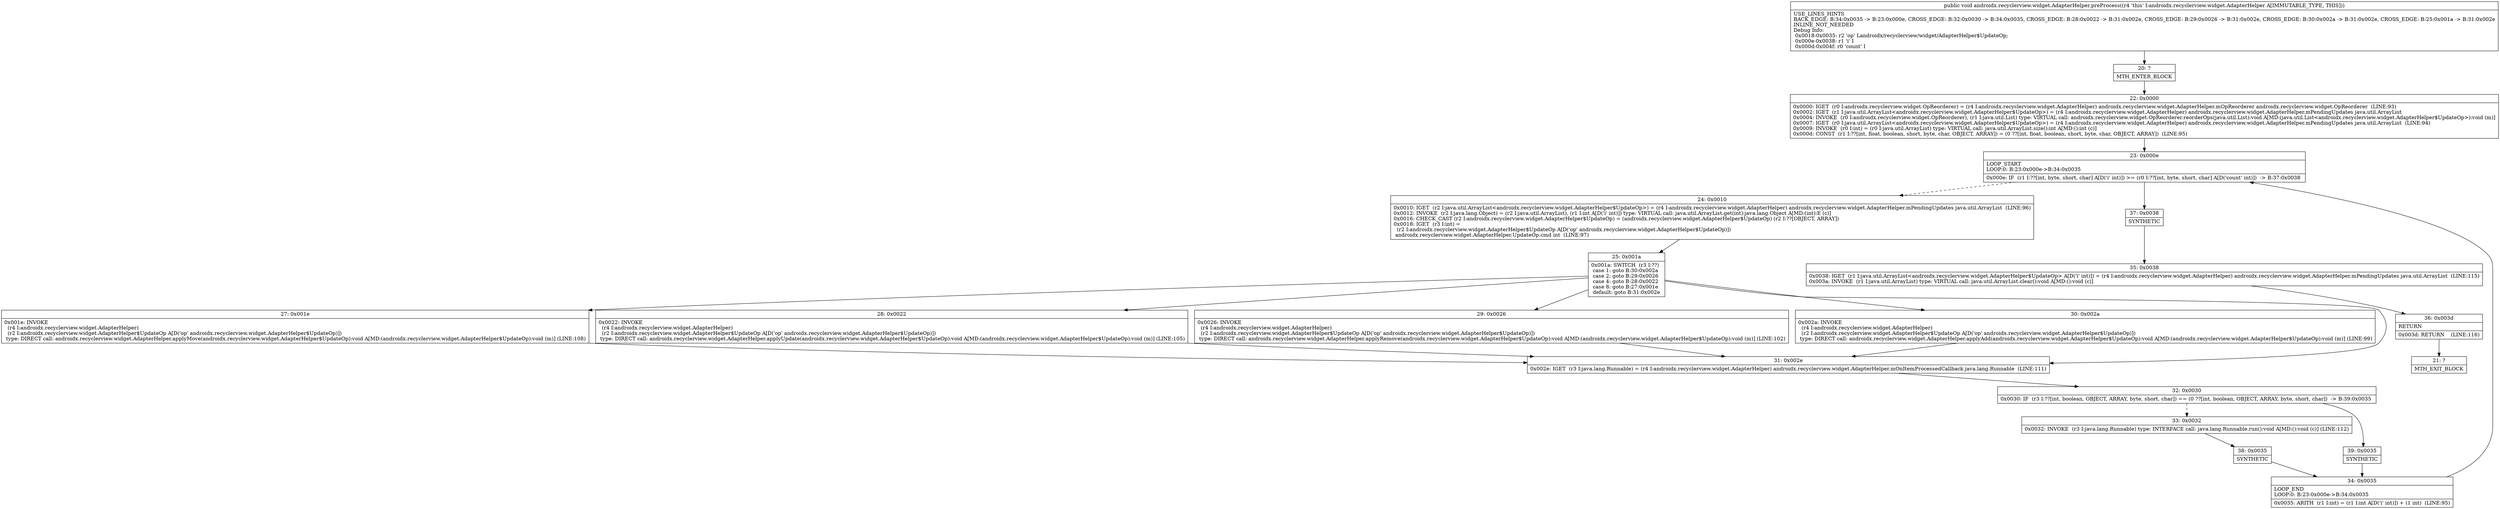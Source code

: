 digraph "CFG forandroidx.recyclerview.widget.AdapterHelper.preProcess()V" {
Node_20 [shape=record,label="{20\:\ ?|MTH_ENTER_BLOCK\l}"];
Node_22 [shape=record,label="{22\:\ 0x0000|0x0000: IGET  (r0 I:androidx.recyclerview.widget.OpReorderer) = (r4 I:androidx.recyclerview.widget.AdapterHelper) androidx.recyclerview.widget.AdapterHelper.mOpReorderer androidx.recyclerview.widget.OpReorderer  (LINE:93)\l0x0002: IGET  (r1 I:java.util.ArrayList\<androidx.recyclerview.widget.AdapterHelper$UpdateOp\>) = (r4 I:androidx.recyclerview.widget.AdapterHelper) androidx.recyclerview.widget.AdapterHelper.mPendingUpdates java.util.ArrayList \l0x0004: INVOKE  (r0 I:androidx.recyclerview.widget.OpReorderer), (r1 I:java.util.List) type: VIRTUAL call: androidx.recyclerview.widget.OpReorderer.reorderOps(java.util.List):void A[MD:(java.util.List\<androidx.recyclerview.widget.AdapterHelper$UpdateOp\>):void (m)]\l0x0007: IGET  (r0 I:java.util.ArrayList\<androidx.recyclerview.widget.AdapterHelper$UpdateOp\>) = (r4 I:androidx.recyclerview.widget.AdapterHelper) androidx.recyclerview.widget.AdapterHelper.mPendingUpdates java.util.ArrayList  (LINE:94)\l0x0009: INVOKE  (r0 I:int) = (r0 I:java.util.ArrayList) type: VIRTUAL call: java.util.ArrayList.size():int A[MD:():int (c)]\l0x000d: CONST  (r1 I:??[int, float, boolean, short, byte, char, OBJECT, ARRAY]) = (0 ??[int, float, boolean, short, byte, char, OBJECT, ARRAY])  (LINE:95)\l}"];
Node_23 [shape=record,label="{23\:\ 0x000e|LOOP_START\lLOOP:0: B:23:0x000e\-\>B:34:0x0035\l|0x000e: IF  (r1 I:??[int, byte, short, char] A[D('i' int)]) \>= (r0 I:??[int, byte, short, char] A[D('count' int)])  \-\> B:37:0x0038 \l}"];
Node_24 [shape=record,label="{24\:\ 0x0010|0x0010: IGET  (r2 I:java.util.ArrayList\<androidx.recyclerview.widget.AdapterHelper$UpdateOp\>) = (r4 I:androidx.recyclerview.widget.AdapterHelper) androidx.recyclerview.widget.AdapterHelper.mPendingUpdates java.util.ArrayList  (LINE:96)\l0x0012: INVOKE  (r2 I:java.lang.Object) = (r2 I:java.util.ArrayList), (r1 I:int A[D('i' int)]) type: VIRTUAL call: java.util.ArrayList.get(int):java.lang.Object A[MD:(int):E (c)]\l0x0016: CHECK_CAST (r2 I:androidx.recyclerview.widget.AdapterHelper$UpdateOp) = (androidx.recyclerview.widget.AdapterHelper$UpdateOp) (r2 I:??[OBJECT, ARRAY]) \l0x0018: IGET  (r3 I:int) = \l  (r2 I:androidx.recyclerview.widget.AdapterHelper$UpdateOp A[D('op' androidx.recyclerview.widget.AdapterHelper$UpdateOp)])\l androidx.recyclerview.widget.AdapterHelper.UpdateOp.cmd int  (LINE:97)\l}"];
Node_25 [shape=record,label="{25\:\ 0x001a|0x001a: SWITCH  (r3 I:??)\l case 1: goto B:30:0x002a\l case 2: goto B:29:0x0026\l case 4: goto B:28:0x0022\l case 8: goto B:27:0x001e\l default: goto B:31:0x002e \l}"];
Node_27 [shape=record,label="{27\:\ 0x001e|0x001e: INVOKE  \l  (r4 I:androidx.recyclerview.widget.AdapterHelper)\l  (r2 I:androidx.recyclerview.widget.AdapterHelper$UpdateOp A[D('op' androidx.recyclerview.widget.AdapterHelper$UpdateOp)])\l type: DIRECT call: androidx.recyclerview.widget.AdapterHelper.applyMove(androidx.recyclerview.widget.AdapterHelper$UpdateOp):void A[MD:(androidx.recyclerview.widget.AdapterHelper$UpdateOp):void (m)] (LINE:108)\l}"];
Node_28 [shape=record,label="{28\:\ 0x0022|0x0022: INVOKE  \l  (r4 I:androidx.recyclerview.widget.AdapterHelper)\l  (r2 I:androidx.recyclerview.widget.AdapterHelper$UpdateOp A[D('op' androidx.recyclerview.widget.AdapterHelper$UpdateOp)])\l type: DIRECT call: androidx.recyclerview.widget.AdapterHelper.applyUpdate(androidx.recyclerview.widget.AdapterHelper$UpdateOp):void A[MD:(androidx.recyclerview.widget.AdapterHelper$UpdateOp):void (m)] (LINE:105)\l}"];
Node_29 [shape=record,label="{29\:\ 0x0026|0x0026: INVOKE  \l  (r4 I:androidx.recyclerview.widget.AdapterHelper)\l  (r2 I:androidx.recyclerview.widget.AdapterHelper$UpdateOp A[D('op' androidx.recyclerview.widget.AdapterHelper$UpdateOp)])\l type: DIRECT call: androidx.recyclerview.widget.AdapterHelper.applyRemove(androidx.recyclerview.widget.AdapterHelper$UpdateOp):void A[MD:(androidx.recyclerview.widget.AdapterHelper$UpdateOp):void (m)] (LINE:102)\l}"];
Node_30 [shape=record,label="{30\:\ 0x002a|0x002a: INVOKE  \l  (r4 I:androidx.recyclerview.widget.AdapterHelper)\l  (r2 I:androidx.recyclerview.widget.AdapterHelper$UpdateOp A[D('op' androidx.recyclerview.widget.AdapterHelper$UpdateOp)])\l type: DIRECT call: androidx.recyclerview.widget.AdapterHelper.applyAdd(androidx.recyclerview.widget.AdapterHelper$UpdateOp):void A[MD:(androidx.recyclerview.widget.AdapterHelper$UpdateOp):void (m)] (LINE:99)\l}"];
Node_31 [shape=record,label="{31\:\ 0x002e|0x002e: IGET  (r3 I:java.lang.Runnable) = (r4 I:androidx.recyclerview.widget.AdapterHelper) androidx.recyclerview.widget.AdapterHelper.mOnItemProcessedCallback java.lang.Runnable  (LINE:111)\l}"];
Node_32 [shape=record,label="{32\:\ 0x0030|0x0030: IF  (r3 I:??[int, boolean, OBJECT, ARRAY, byte, short, char]) == (0 ??[int, boolean, OBJECT, ARRAY, byte, short, char])  \-\> B:39:0x0035 \l}"];
Node_33 [shape=record,label="{33\:\ 0x0032|0x0032: INVOKE  (r3 I:java.lang.Runnable) type: INTERFACE call: java.lang.Runnable.run():void A[MD:():void (c)] (LINE:112)\l}"];
Node_38 [shape=record,label="{38\:\ 0x0035|SYNTHETIC\l}"];
Node_34 [shape=record,label="{34\:\ 0x0035|LOOP_END\lLOOP:0: B:23:0x000e\-\>B:34:0x0035\l|0x0035: ARITH  (r1 I:int) = (r1 I:int A[D('i' int)]) + (1 int)  (LINE:95)\l}"];
Node_39 [shape=record,label="{39\:\ 0x0035|SYNTHETIC\l}"];
Node_37 [shape=record,label="{37\:\ 0x0038|SYNTHETIC\l}"];
Node_35 [shape=record,label="{35\:\ 0x0038|0x0038: IGET  (r1 I:java.util.ArrayList\<androidx.recyclerview.widget.AdapterHelper$UpdateOp\> A[D('i' int)]) = (r4 I:androidx.recyclerview.widget.AdapterHelper) androidx.recyclerview.widget.AdapterHelper.mPendingUpdates java.util.ArrayList  (LINE:115)\l0x003a: INVOKE  (r1 I:java.util.ArrayList) type: VIRTUAL call: java.util.ArrayList.clear():void A[MD:():void (c)]\l}"];
Node_36 [shape=record,label="{36\:\ 0x003d|RETURN\l|0x003d: RETURN    (LINE:116)\l}"];
Node_21 [shape=record,label="{21\:\ ?|MTH_EXIT_BLOCK\l}"];
MethodNode[shape=record,label="{public void androidx.recyclerview.widget.AdapterHelper.preProcess((r4 'this' I:androidx.recyclerview.widget.AdapterHelper A[IMMUTABLE_TYPE, THIS]))  | USE_LINES_HINTS\lBACK_EDGE: B:34:0x0035 \-\> B:23:0x000e, CROSS_EDGE: B:32:0x0030 \-\> B:34:0x0035, CROSS_EDGE: B:28:0x0022 \-\> B:31:0x002e, CROSS_EDGE: B:29:0x0026 \-\> B:31:0x002e, CROSS_EDGE: B:30:0x002a \-\> B:31:0x002e, CROSS_EDGE: B:25:0x001a \-\> B:31:0x002e\lINLINE_NOT_NEEDED\lDebug Info:\l  0x0018\-0x0035: r2 'op' Landroidx\/recyclerview\/widget\/AdapterHelper$UpdateOp;\l  0x000e\-0x0038: r1 'i' I\l  0x000d\-0x004f: r0 'count' I\l}"];
MethodNode -> Node_20;Node_20 -> Node_22;
Node_22 -> Node_23;
Node_23 -> Node_24[style=dashed];
Node_23 -> Node_37;
Node_24 -> Node_25;
Node_25 -> Node_27;
Node_25 -> Node_28;
Node_25 -> Node_29;
Node_25 -> Node_30;
Node_25 -> Node_31;
Node_27 -> Node_31;
Node_28 -> Node_31;
Node_29 -> Node_31;
Node_30 -> Node_31;
Node_31 -> Node_32;
Node_32 -> Node_33[style=dashed];
Node_32 -> Node_39;
Node_33 -> Node_38;
Node_38 -> Node_34;
Node_34 -> Node_23;
Node_39 -> Node_34;
Node_37 -> Node_35;
Node_35 -> Node_36;
Node_36 -> Node_21;
}

